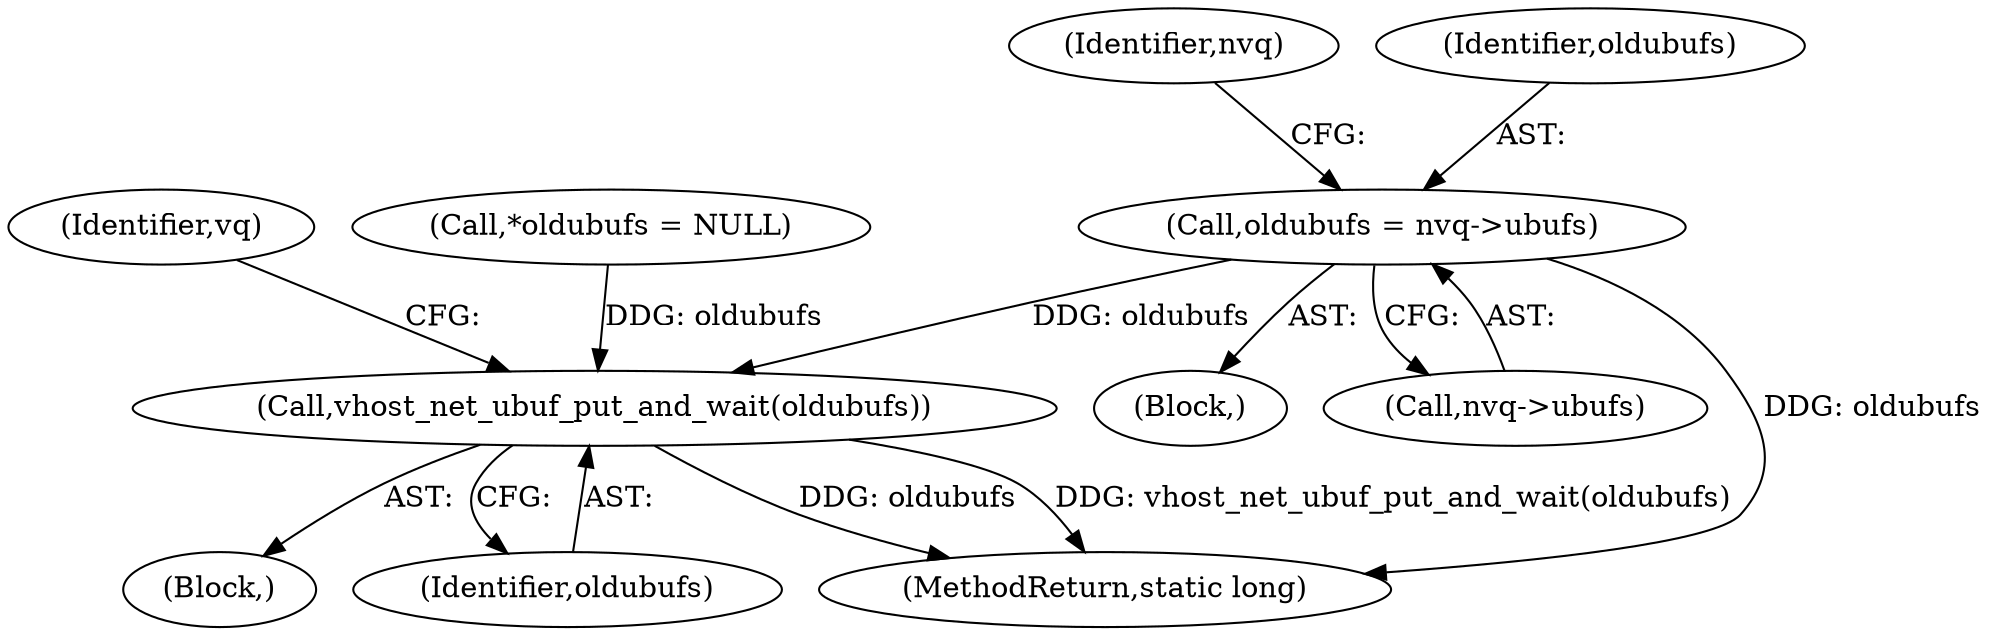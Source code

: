 digraph "0_linux_dd7633ecd553a5e304d349aa6f8eb8a0417098c5@pointer" {
"1000246" [label="(Call,oldubufs = nvq->ubufs)"];
"1000279" [label="(Call,vhost_net_ubuf_put_and_wait(oldubufs))"];
"1000278" [label="(Block,)"];
"1000279" [label="(Call,vhost_net_ubuf_put_and_wait(oldubufs))"];
"1000284" [label="(Identifier,vq)"];
"1000253" [label="(Identifier,nvq)"];
"1000205" [label="(Block,)"];
"1000280" [label="(Identifier,oldubufs)"];
"1000248" [label="(Call,nvq->ubufs)"];
"1000113" [label="(Call,*oldubufs = NULL)"];
"1000247" [label="(Identifier,oldubufs)"];
"1000246" [label="(Call,oldubufs = nvq->ubufs)"];
"1000347" [label="(MethodReturn,static long)"];
"1000246" -> "1000205"  [label="AST: "];
"1000246" -> "1000248"  [label="CFG: "];
"1000247" -> "1000246"  [label="AST: "];
"1000248" -> "1000246"  [label="AST: "];
"1000253" -> "1000246"  [label="CFG: "];
"1000246" -> "1000347"  [label="DDG: oldubufs"];
"1000246" -> "1000279"  [label="DDG: oldubufs"];
"1000279" -> "1000278"  [label="AST: "];
"1000279" -> "1000280"  [label="CFG: "];
"1000280" -> "1000279"  [label="AST: "];
"1000284" -> "1000279"  [label="CFG: "];
"1000279" -> "1000347"  [label="DDG: oldubufs"];
"1000279" -> "1000347"  [label="DDG: vhost_net_ubuf_put_and_wait(oldubufs)"];
"1000113" -> "1000279"  [label="DDG: oldubufs"];
}
